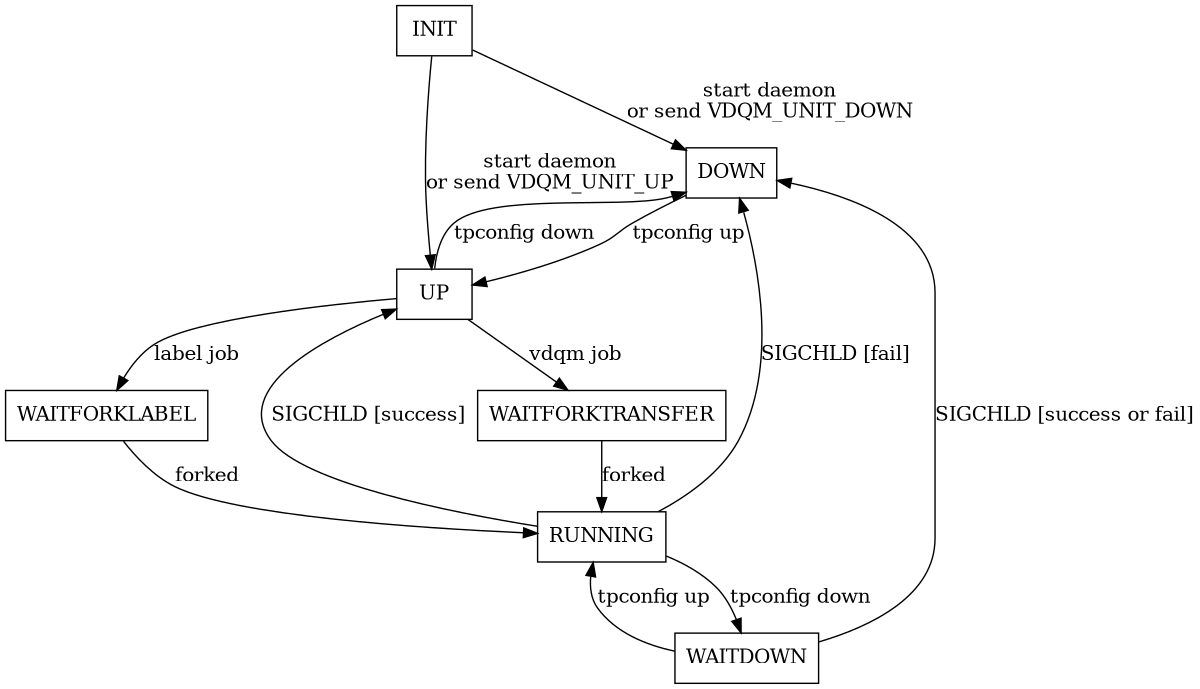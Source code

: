digraph fstn {
  rankdir=TD;
  size="8,5"
  ratio=auto
  center=1
  node [shape = rectangle];
  "INIT" -> "DOWN" [ label = "start daemon\nor send VDQM_UNIT_DOWN" ];
  "INIT" -> "UP" [ label = "start daemon\nor send VDQM_UNIT_UP" ];
  "DOWN" -> "UP" [ label = "tpconfig up" ];
  "UP" -> "DOWN" [ label = "tpconfig down" ];
  "UP" -> "WAITFORKLABEL" [ label = "label job" ];
  "UP" -> "WAITFORKTRANSFER" [ label = "vdqm job" ];
  "WAITFORKLABEL" -> "RUNNING" [ label = "forked" ];
  "WAITFORKTRANSFER" -> "RUNNING" [ label = "forked" ];
  "RUNNING" -> "UP" [ label = "SIGCHLD [success]" ];
  "RUNNING" -> "DOWN" [ label = "SIGCHLD [fail]" ];
  "RUNNING" -> "WAITDOWN" [ label = "tpconfig down" ];
  "WAITDOWN" -> "RUNNING" [ label = "tpconfig up" ];
  "WAITDOWN" -> "DOWN" [ label = "SIGCHLD [success or fail]" ];
}
